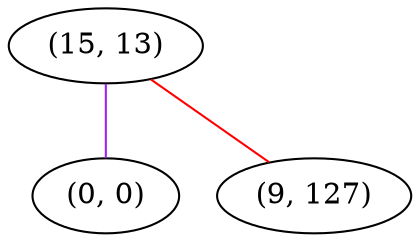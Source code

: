 graph "" {
"(15, 13)";
"(0, 0)";
"(9, 127)";
"(15, 13)" -- "(0, 0)"  [color=purple, key=0, weight=4];
"(15, 13)" -- "(9, 127)"  [color=red, key=0, weight=1];
}
